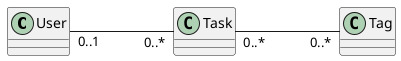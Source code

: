 @startuml

class User
class Tag
class Task

User "0..1" -right- "0..*" Task : "                    "
Task "0..*" -right- "0..*" Tag : "                    "

@enduml¨
